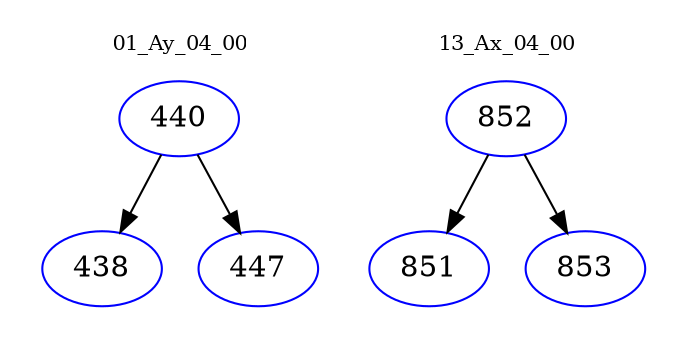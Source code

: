 digraph{
subgraph cluster_0 {
color = white
label = "01_Ay_04_00";
fontsize=10;
T0_440 [label="440", color="blue"]
T0_440 -> T0_438 [color="black"]
T0_438 [label="438", color="blue"]
T0_440 -> T0_447 [color="black"]
T0_447 [label="447", color="blue"]
}
subgraph cluster_1 {
color = white
label = "13_Ax_04_00";
fontsize=10;
T1_852 [label="852", color="blue"]
T1_852 -> T1_851 [color="black"]
T1_851 [label="851", color="blue"]
T1_852 -> T1_853 [color="black"]
T1_853 [label="853", color="blue"]
}
}
